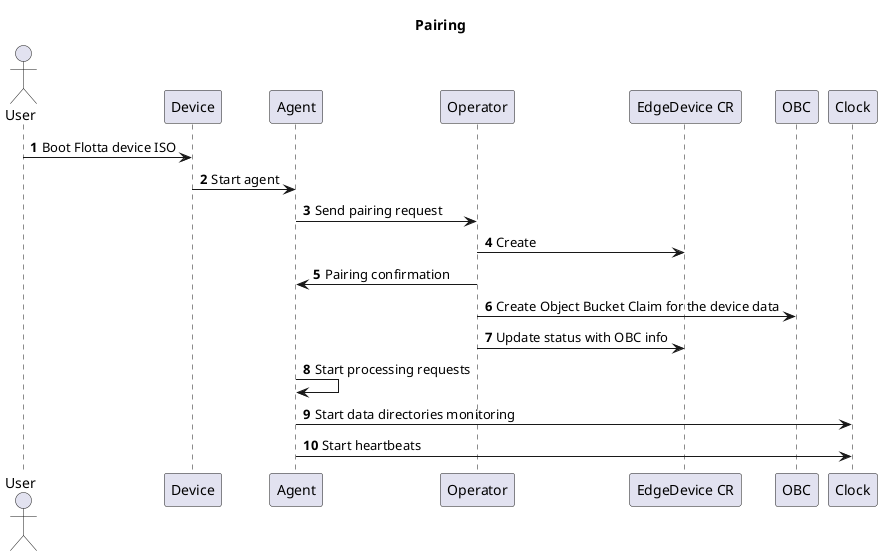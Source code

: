 @startuml
'https://plantuml.com/sequence-diagram

title Pairing

autonumber
actor User

User -> Device: Boot Flotta device ISO
Device -> Agent: Start agent
Agent -> Operator: Send pairing request
Operator -> "EdgeDevice CR": Create
Operator -> Agent: Pairing confirmation
Operator -> OBC: Create Object Bucket Claim for the device data
Operator -> "EdgeDevice CR": Update status with OBC info
Agent -> Agent: Start processing requests
Agent -> Clock: Start data directories monitoring
Agent -> Clock: Start heartbeats

@enduml